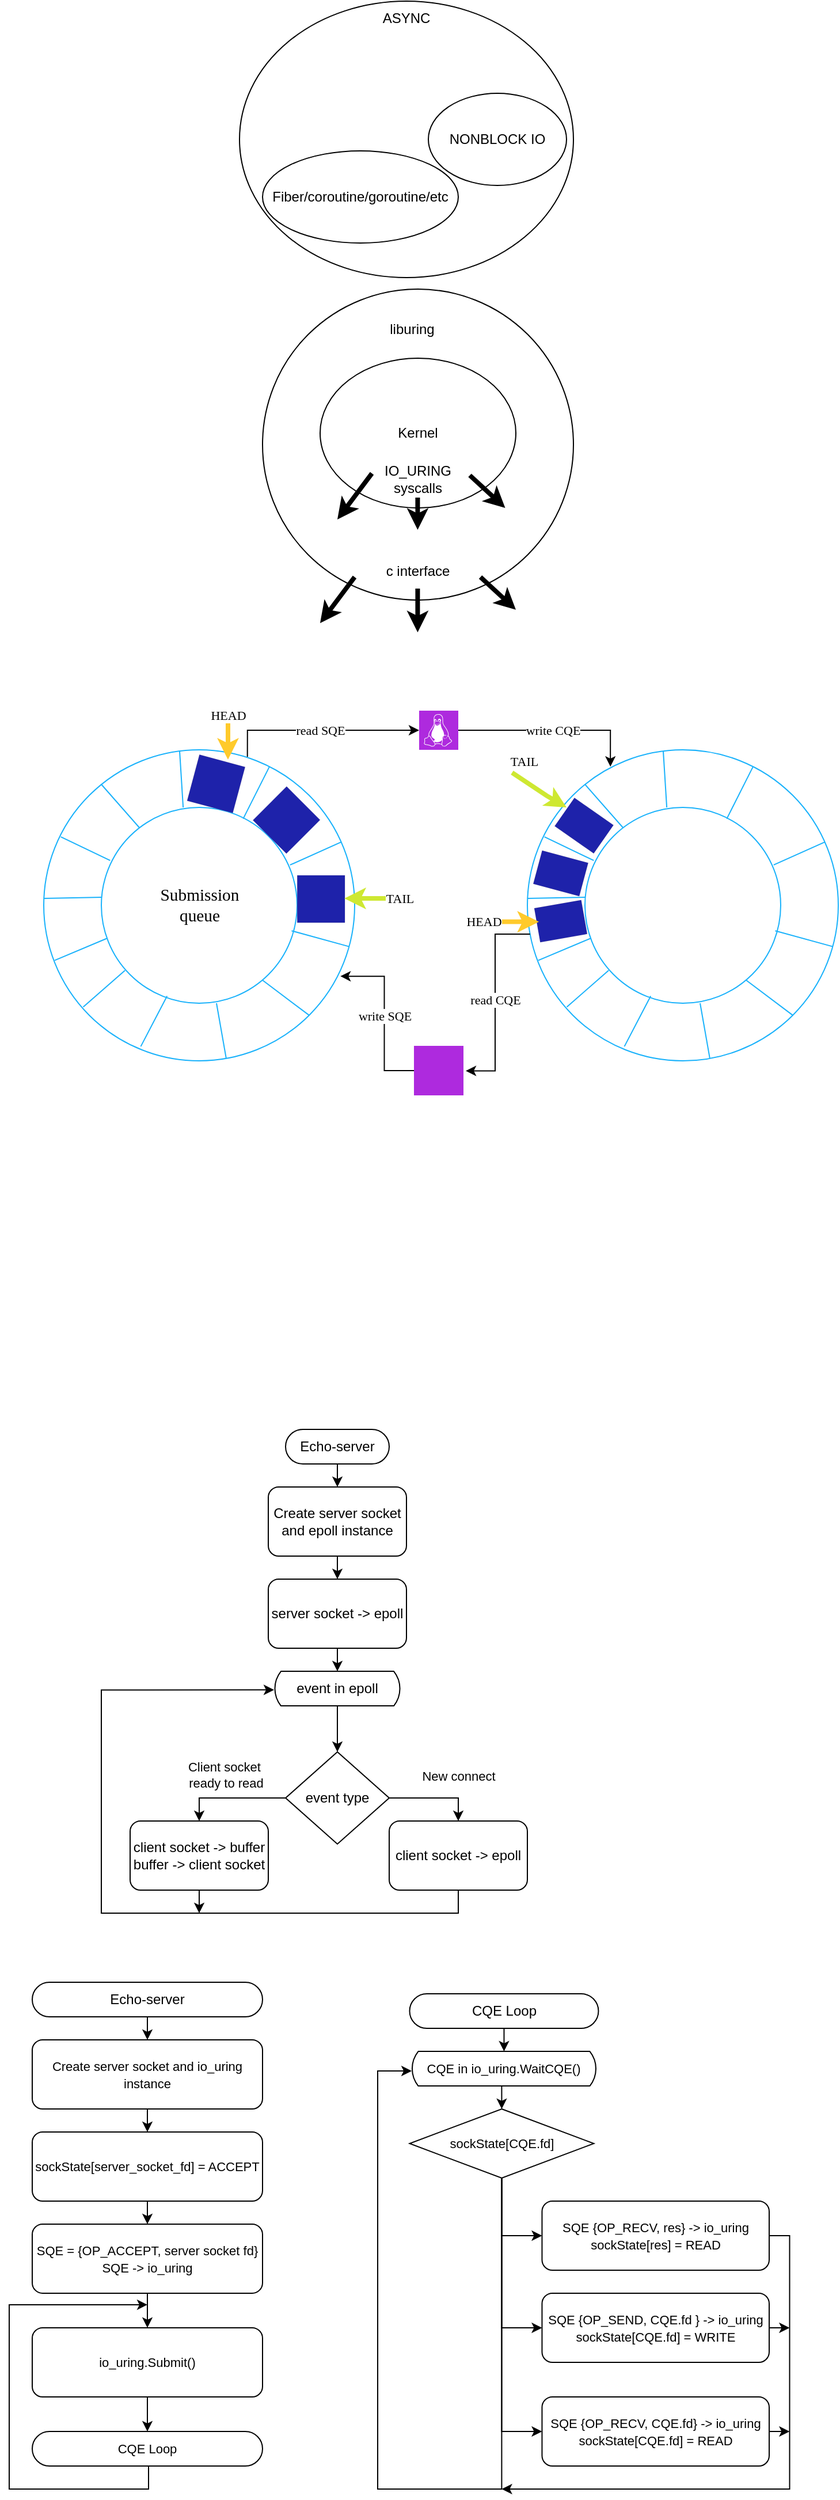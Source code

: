 <mxfile version="26.2.12">
  <diagram name="Страница — 1" id="5MnBxVW6T4bRZf9gdQo-">
    <mxGraphModel dx="939" dy="523" grid="1" gridSize="10" guides="1" tooltips="1" connect="1" arrows="1" fold="1" page="1" pageScale="1" pageWidth="827" pageHeight="1169" math="0" shadow="0">
      <root>
        <mxCell id="0" />
        <mxCell id="1" parent="0" />
        <mxCell id="4wjqR3OL42NYLJil27Jn-7" value="" style="ellipse;whiteSpace=wrap;html=1;aspect=fixed;" parent="1" vertex="1">
          <mxGeometry x="270" y="390" width="270" height="270" as="geometry" />
        </mxCell>
        <mxCell id="4wjqR3OL42NYLJil27Jn-1" value="" style="ellipse;whiteSpace=wrap;html=1;" parent="1" vertex="1">
          <mxGeometry x="250" y="140" width="290" height="240" as="geometry" />
        </mxCell>
        <mxCell id="4wjqR3OL42NYLJil27Jn-2" value="Fiber/coroutine/goroutine/etc" style="ellipse;whiteSpace=wrap;html=1;" parent="1" vertex="1">
          <mxGeometry x="270" y="270" width="170" height="80" as="geometry" />
        </mxCell>
        <mxCell id="4wjqR3OL42NYLJil27Jn-3" value="NONBLOCK IO" style="ellipse;whiteSpace=wrap;html=1;" parent="1" vertex="1">
          <mxGeometry x="414" y="220" width="120" height="80" as="geometry" />
        </mxCell>
        <mxCell id="4wjqR3OL42NYLJil27Jn-4" value="ASYNC" style="text;html=1;align=center;verticalAlign=middle;whiteSpace=wrap;rounded=0;" parent="1" vertex="1">
          <mxGeometry x="365" y="140" width="60" height="30" as="geometry" />
        </mxCell>
        <mxCell id="4wjqR3OL42NYLJil27Jn-5" value="Kernel" style="ellipse;whiteSpace=wrap;html=1;" parent="1" vertex="1">
          <mxGeometry x="320" y="450" width="170" height="130" as="geometry" />
        </mxCell>
        <mxCell id="4wjqR3OL42NYLJil27Jn-6" value="IO_URING syscalls" style="text;html=1;align=center;verticalAlign=middle;whiteSpace=wrap;rounded=0;" parent="1" vertex="1">
          <mxGeometry x="360" y="540" width="90" height="30" as="geometry" />
        </mxCell>
        <mxCell id="4wjqR3OL42NYLJil27Jn-8" value="liburing" style="text;html=1;align=center;verticalAlign=middle;whiteSpace=wrap;rounded=0;" parent="1" vertex="1">
          <mxGeometry x="370" y="410" width="60" height="30" as="geometry" />
        </mxCell>
        <mxCell id="4wjqR3OL42NYLJil27Jn-9" value="" style="endArrow=classic;html=1;rounded=0;strokeWidth=4;" parent="1" edge="1">
          <mxGeometry width="50" height="50" relative="1" as="geometry">
            <mxPoint x="450" y="551.68" as="sourcePoint" />
            <mxPoint x="480.75" y="580.0" as="targetPoint" />
          </mxGeometry>
        </mxCell>
        <mxCell id="4wjqR3OL42NYLJil27Jn-10" value="" style="endArrow=classic;html=1;rounded=0;strokeWidth=4;" parent="1" edge="1">
          <mxGeometry width="50" height="50" relative="1" as="geometry">
            <mxPoint x="404.71" y="571" as="sourcePoint" />
            <mxPoint x="404.71" y="599" as="targetPoint" />
          </mxGeometry>
        </mxCell>
        <mxCell id="4wjqR3OL42NYLJil27Jn-11" value="" style="endArrow=classic;html=1;rounded=0;strokeWidth=4;" parent="1" edge="1">
          <mxGeometry width="50" height="50" relative="1" as="geometry">
            <mxPoint x="365" y="550" as="sourcePoint" />
            <mxPoint x="335" y="590" as="targetPoint" />
          </mxGeometry>
        </mxCell>
        <mxCell id="4wjqR3OL42NYLJil27Jn-13" value="" style="endArrow=classic;html=1;rounded=0;strokeWidth=4;" parent="1" edge="1">
          <mxGeometry width="50" height="50" relative="1" as="geometry">
            <mxPoint x="404.71" y="650" as="sourcePoint" />
            <mxPoint x="404.71" y="688" as="targetPoint" />
          </mxGeometry>
        </mxCell>
        <mxCell id="4wjqR3OL42NYLJil27Jn-14" value="" style="endArrow=classic;html=1;rounded=0;strokeWidth=4;" parent="1" edge="1">
          <mxGeometry width="50" height="50" relative="1" as="geometry">
            <mxPoint x="459.25" y="640" as="sourcePoint" />
            <mxPoint x="490" y="668.32" as="targetPoint" />
          </mxGeometry>
        </mxCell>
        <mxCell id="4wjqR3OL42NYLJil27Jn-15" value="" style="endArrow=classic;html=1;rounded=0;strokeWidth=4;" parent="1" edge="1">
          <mxGeometry width="50" height="50" relative="1" as="geometry">
            <mxPoint x="350" y="640" as="sourcePoint" />
            <mxPoint x="320" y="680" as="targetPoint" />
          </mxGeometry>
        </mxCell>
        <mxCell id="4wjqR3OL42NYLJil27Jn-16" value="c interface" style="text;html=1;align=center;verticalAlign=middle;whiteSpace=wrap;rounded=0;" parent="1" vertex="1">
          <mxGeometry x="375" y="620" width="60" height="30" as="geometry" />
        </mxCell>
        <mxCell id="idXL19134oBA8lbDRlTb-53" value="read SQE" style="edgeStyle=orthogonalEdgeStyle;rounded=0;orthogonalLoop=1;jettySize=auto;html=1;exitX=0.655;exitY=0.023;exitDx=0;exitDy=0;exitPerimeter=0;fontFamily=Proxima Nova;" parent="1" source="idXL19134oBA8lbDRlTb-1" target="idXL19134oBA8lbDRlTb-46" edge="1">
          <mxGeometry x="0.001" relative="1" as="geometry">
            <Array as="points">
              <mxPoint x="257" y="773" />
            </Array>
            <mxPoint as="offset" />
          </mxGeometry>
        </mxCell>
        <mxCell id="idXL19134oBA8lbDRlTb-1" value="" style="ellipse;whiteSpace=wrap;html=1;aspect=fixed;strokeColor=#1AB2FB;" parent="1" vertex="1">
          <mxGeometry x="80" y="790" width="270" height="270" as="geometry" />
        </mxCell>
        <mxCell id="idXL19134oBA8lbDRlTb-2" value="" style="ellipse;whiteSpace=wrap;html=1;aspect=fixed;strokeColor=#1AB2FB;" parent="1" vertex="1">
          <mxGeometry x="130" y="840" width="170" height="170" as="geometry" />
        </mxCell>
        <mxCell id="idXL19134oBA8lbDRlTb-3" value="" style="endArrow=none;html=1;rounded=0;entryX=0.437;entryY=0.004;entryDx=0;entryDy=0;entryPerimeter=0;exitX=0.418;exitY=0;exitDx=0;exitDy=0;exitPerimeter=0;strokeColor=#1AB2FB;" parent="1" source="idXL19134oBA8lbDRlTb-2" target="idXL19134oBA8lbDRlTb-1" edge="1">
          <mxGeometry width="50" height="50" relative="1" as="geometry">
            <mxPoint x="150" y="800" as="sourcePoint" />
            <mxPoint x="200" y="750" as="targetPoint" />
          </mxGeometry>
        </mxCell>
        <mxCell id="idXL19134oBA8lbDRlTb-4" value="" style="endArrow=none;html=1;rounded=0;exitX=0.418;exitY=0;exitDx=0;exitDy=0;exitPerimeter=0;strokeColor=#1AB2FB;" parent="1" target="idXL19134oBA8lbDRlTb-1" edge="1">
          <mxGeometry width="50" height="50" relative="1" as="geometry">
            <mxPoint x="253.19" y="849.81" as="sourcePoint" />
            <mxPoint x="250.0" y="790.002" as="targetPoint" />
          </mxGeometry>
        </mxCell>
        <mxCell id="idXL19134oBA8lbDRlTb-5" value="" style="endArrow=none;html=1;rounded=0;exitX=0.964;exitY=0.294;exitDx=0;exitDy=0;exitPerimeter=0;strokeColor=#1AB2FB;" parent="1" source="idXL19134oBA8lbDRlTb-2" target="idXL19134oBA8lbDRlTb-1" edge="1">
          <mxGeometry width="50" height="50" relative="1" as="geometry">
            <mxPoint x="297.19" y="894.81" as="sourcePoint" />
            <mxPoint x="320" y="850" as="targetPoint" />
          </mxGeometry>
        </mxCell>
        <mxCell id="idXL19134oBA8lbDRlTb-6" value="" style="endArrow=none;html=1;rounded=0;exitX=0.972;exitY=0.63;exitDx=0;exitDy=0;exitPerimeter=0;strokeColor=#1AB2FB;" parent="1" source="idXL19134oBA8lbDRlTb-2" target="idXL19134oBA8lbDRlTb-1" edge="1">
          <mxGeometry width="50" height="50" relative="1" as="geometry">
            <mxPoint x="300" y="950" as="sourcePoint" />
            <mxPoint x="344" y="930" as="targetPoint" />
          </mxGeometry>
        </mxCell>
        <mxCell id="idXL19134oBA8lbDRlTb-7" value="" style="endArrow=none;html=1;rounded=0;exitX=0.972;exitY=0.63;exitDx=0;exitDy=0;exitPerimeter=0;entryX=1;entryY=1;entryDx=0;entryDy=0;strokeColor=#1AB2FB;" parent="1" target="idXL19134oBA8lbDRlTb-1" edge="1">
          <mxGeometry width="50" height="50" relative="1" as="geometry">
            <mxPoint x="270" y="990" as="sourcePoint" />
            <mxPoint x="320" y="1004" as="targetPoint" />
          </mxGeometry>
        </mxCell>
        <mxCell id="idXL19134oBA8lbDRlTb-8" value="" style="endArrow=none;html=1;rounded=0;exitX=0.972;exitY=0.63;exitDx=0;exitDy=0;exitPerimeter=0;strokeColor=#1AB2FB;" parent="1" target="idXL19134oBA8lbDRlTb-1" edge="1">
          <mxGeometry width="50" height="50" relative="1" as="geometry">
            <mxPoint x="230" y="1010" as="sourcePoint" />
            <mxPoint x="270" y="1040" as="targetPoint" />
          </mxGeometry>
        </mxCell>
        <mxCell id="idXL19134oBA8lbDRlTb-9" value="" style="endArrow=none;html=1;rounded=0;exitX=0.336;exitY=0.963;exitDx=0;exitDy=0;exitPerimeter=0;entryX=0.312;entryY=0.954;entryDx=0;entryDy=0;entryPerimeter=0;strokeColor=#1AB2FB;" parent="1" source="idXL19134oBA8lbDRlTb-2" target="idXL19134oBA8lbDRlTb-1" edge="1">
          <mxGeometry width="50" height="50" relative="1" as="geometry">
            <mxPoint x="160" y="1010" as="sourcePoint" />
            <mxPoint x="168" y="1058" as="targetPoint" />
          </mxGeometry>
        </mxCell>
        <mxCell id="idXL19134oBA8lbDRlTb-10" value="" style="endArrow=none;html=1;rounded=0;exitX=0.121;exitY=0.832;exitDx=0;exitDy=0;exitPerimeter=0;entryX=0.127;entryY=0.827;entryDx=0;entryDy=0;entryPerimeter=0;strokeColor=#1AB2FB;" parent="1" source="idXL19134oBA8lbDRlTb-2" target="idXL19134oBA8lbDRlTb-1" edge="1">
          <mxGeometry width="50" height="50" relative="1" as="geometry">
            <mxPoint x="143" y="970" as="sourcePoint" />
            <mxPoint x="120" y="1014" as="targetPoint" />
          </mxGeometry>
        </mxCell>
        <mxCell id="idXL19134oBA8lbDRlTb-11" value="" style="endArrow=none;html=1;rounded=0;exitX=0.028;exitY=0.669;exitDx=0;exitDy=0;exitPerimeter=0;entryX=0.035;entryY=0.677;entryDx=0;entryDy=0;entryPerimeter=0;strokeColor=#1AB2FB;" parent="1" source="idXL19134oBA8lbDRlTb-2" target="idXL19134oBA8lbDRlTb-1" edge="1">
          <mxGeometry width="50" height="50" relative="1" as="geometry">
            <mxPoint x="130" y="950" as="sourcePoint" />
            <mxPoint x="93" y="982" as="targetPoint" />
          </mxGeometry>
        </mxCell>
        <mxCell id="idXL19134oBA8lbDRlTb-12" value="" style="endArrow=none;html=1;rounded=0;exitX=0.003;exitY=0.459;exitDx=0;exitDy=0;exitPerimeter=0;entryX=0.035;entryY=0.677;entryDx=0;entryDy=0;entryPerimeter=0;strokeColor=#1AB2FB;" parent="1" source="idXL19134oBA8lbDRlTb-2" edge="1">
          <mxGeometry width="50" height="50" relative="1" as="geometry">
            <mxPoint x="126" y="900" as="sourcePoint" />
            <mxPoint x="80" y="919" as="targetPoint" />
          </mxGeometry>
        </mxCell>
        <mxCell id="idXL19134oBA8lbDRlTb-13" value="" style="endArrow=none;html=1;rounded=0;exitX=0.045;exitY=0.271;exitDx=0;exitDy=0;exitPerimeter=0;entryX=0.055;entryY=0.28;entryDx=0;entryDy=0;entryPerimeter=0;strokeColor=#1AB2FB;" parent="1" source="idXL19134oBA8lbDRlTb-2" target="idXL19134oBA8lbDRlTb-1" edge="1">
          <mxGeometry width="50" height="50" relative="1" as="geometry">
            <mxPoint x="151" y="870" as="sourcePoint" />
            <mxPoint x="100" y="871" as="targetPoint" />
          </mxGeometry>
        </mxCell>
        <mxCell id="idXL19134oBA8lbDRlTb-14" value="" style="endArrow=none;html=1;rounded=0;exitX=0.194;exitY=0.103;exitDx=0;exitDy=0;exitPerimeter=0;entryX=0.055;entryY=0.28;entryDx=0;entryDy=0;entryPerimeter=0;strokeColor=#1AB2FB;" parent="1" source="idXL19134oBA8lbDRlTb-2" edge="1">
          <mxGeometry width="50" height="50" relative="1" as="geometry">
            <mxPoint x="173" y="840" as="sourcePoint" />
            <mxPoint x="130" y="820" as="targetPoint" />
          </mxGeometry>
        </mxCell>
        <mxCell id="idXL19134oBA8lbDRlTb-15" value="" style="ellipse;whiteSpace=wrap;html=1;aspect=fixed;strokeColor=#1AB2FB;" parent="1" vertex="1">
          <mxGeometry x="500" y="790" width="270" height="270" as="geometry" />
        </mxCell>
        <mxCell id="idXL19134oBA8lbDRlTb-16" value="" style="ellipse;whiteSpace=wrap;html=1;aspect=fixed;strokeColor=#1AB2FB;" parent="1" vertex="1">
          <mxGeometry x="550" y="840" width="170" height="170" as="geometry" />
        </mxCell>
        <mxCell id="idXL19134oBA8lbDRlTb-17" value="" style="endArrow=none;html=1;rounded=0;entryX=0.437;entryY=0.004;entryDx=0;entryDy=0;entryPerimeter=0;exitX=0.418;exitY=0;exitDx=0;exitDy=0;exitPerimeter=0;strokeColor=#1AB2FB;" parent="1" source="idXL19134oBA8lbDRlTb-16" target="idXL19134oBA8lbDRlTb-15" edge="1">
          <mxGeometry width="50" height="50" relative="1" as="geometry">
            <mxPoint x="570" y="800" as="sourcePoint" />
            <mxPoint x="620" y="750" as="targetPoint" />
          </mxGeometry>
        </mxCell>
        <mxCell id="idXL19134oBA8lbDRlTb-18" value="" style="endArrow=none;html=1;rounded=0;exitX=0.418;exitY=0;exitDx=0;exitDy=0;exitPerimeter=0;strokeColor=#1AB2FB;" parent="1" target="idXL19134oBA8lbDRlTb-15" edge="1">
          <mxGeometry width="50" height="50" relative="1" as="geometry">
            <mxPoint x="673.19" y="849.81" as="sourcePoint" />
            <mxPoint x="670.0" y="790.002" as="targetPoint" />
          </mxGeometry>
        </mxCell>
        <mxCell id="idXL19134oBA8lbDRlTb-19" value="" style="endArrow=none;html=1;rounded=0;exitX=0.964;exitY=0.294;exitDx=0;exitDy=0;exitPerimeter=0;strokeColor=#1AB2FB;" parent="1" source="idXL19134oBA8lbDRlTb-16" target="idXL19134oBA8lbDRlTb-15" edge="1">
          <mxGeometry width="50" height="50" relative="1" as="geometry">
            <mxPoint x="717.19" y="894.81" as="sourcePoint" />
            <mxPoint x="740" y="850" as="targetPoint" />
          </mxGeometry>
        </mxCell>
        <mxCell id="idXL19134oBA8lbDRlTb-20" value="" style="endArrow=none;html=1;rounded=0;exitX=0.972;exitY=0.63;exitDx=0;exitDy=0;exitPerimeter=0;strokeColor=#1AB2FB;" parent="1" source="idXL19134oBA8lbDRlTb-16" target="idXL19134oBA8lbDRlTb-15" edge="1">
          <mxGeometry width="50" height="50" relative="1" as="geometry">
            <mxPoint x="720" y="950" as="sourcePoint" />
            <mxPoint x="764" y="930" as="targetPoint" />
          </mxGeometry>
        </mxCell>
        <mxCell id="idXL19134oBA8lbDRlTb-21" value="" style="endArrow=none;html=1;rounded=0;exitX=0.972;exitY=0.63;exitDx=0;exitDy=0;exitPerimeter=0;entryX=1;entryY=1;entryDx=0;entryDy=0;strokeColor=#1AB2FB;" parent="1" target="idXL19134oBA8lbDRlTb-15" edge="1">
          <mxGeometry width="50" height="50" relative="1" as="geometry">
            <mxPoint x="690" y="990" as="sourcePoint" />
            <mxPoint x="740" y="1004" as="targetPoint" />
          </mxGeometry>
        </mxCell>
        <mxCell id="idXL19134oBA8lbDRlTb-22" value="" style="endArrow=none;html=1;rounded=0;exitX=0.972;exitY=0.63;exitDx=0;exitDy=0;exitPerimeter=0;strokeColor=#1AB2FB;" parent="1" target="idXL19134oBA8lbDRlTb-15" edge="1">
          <mxGeometry width="50" height="50" relative="1" as="geometry">
            <mxPoint x="650" y="1010" as="sourcePoint" />
            <mxPoint x="690" y="1040" as="targetPoint" />
          </mxGeometry>
        </mxCell>
        <mxCell id="idXL19134oBA8lbDRlTb-23" value="" style="endArrow=none;html=1;rounded=0;exitX=0.336;exitY=0.963;exitDx=0;exitDy=0;exitPerimeter=0;entryX=0.312;entryY=0.954;entryDx=0;entryDy=0;entryPerimeter=0;strokeColor=#1AB2FB;" parent="1" source="idXL19134oBA8lbDRlTb-16" target="idXL19134oBA8lbDRlTb-15" edge="1">
          <mxGeometry width="50" height="50" relative="1" as="geometry">
            <mxPoint x="580" y="1010" as="sourcePoint" />
            <mxPoint x="588" y="1058" as="targetPoint" />
          </mxGeometry>
        </mxCell>
        <mxCell id="idXL19134oBA8lbDRlTb-24" value="" style="endArrow=none;html=1;rounded=0;exitX=0.121;exitY=0.832;exitDx=0;exitDy=0;exitPerimeter=0;entryX=0.127;entryY=0.827;entryDx=0;entryDy=0;entryPerimeter=0;strokeColor=#1AB2FB;" parent="1" source="idXL19134oBA8lbDRlTb-16" target="idXL19134oBA8lbDRlTb-15" edge="1">
          <mxGeometry width="50" height="50" relative="1" as="geometry">
            <mxPoint x="563" y="970" as="sourcePoint" />
            <mxPoint x="540" y="1014" as="targetPoint" />
          </mxGeometry>
        </mxCell>
        <mxCell id="idXL19134oBA8lbDRlTb-25" value="" style="endArrow=none;html=1;rounded=0;exitX=0.028;exitY=0.669;exitDx=0;exitDy=0;exitPerimeter=0;entryX=0.035;entryY=0.677;entryDx=0;entryDy=0;entryPerimeter=0;strokeColor=#1AB2FB;" parent="1" source="idXL19134oBA8lbDRlTb-16" target="idXL19134oBA8lbDRlTb-15" edge="1">
          <mxGeometry width="50" height="50" relative="1" as="geometry">
            <mxPoint x="550" y="950" as="sourcePoint" />
            <mxPoint x="513" y="982" as="targetPoint" />
          </mxGeometry>
        </mxCell>
        <mxCell id="idXL19134oBA8lbDRlTb-26" value="" style="endArrow=none;html=1;rounded=0;exitX=0.003;exitY=0.459;exitDx=0;exitDy=0;exitPerimeter=0;entryX=0.035;entryY=0.677;entryDx=0;entryDy=0;entryPerimeter=0;strokeColor=#1AB2FB;" parent="1" source="idXL19134oBA8lbDRlTb-16" edge="1">
          <mxGeometry width="50" height="50" relative="1" as="geometry">
            <mxPoint x="546" y="900" as="sourcePoint" />
            <mxPoint x="500" y="919" as="targetPoint" />
          </mxGeometry>
        </mxCell>
        <mxCell id="idXL19134oBA8lbDRlTb-27" value="" style="endArrow=none;html=1;rounded=0;exitX=0.045;exitY=0.271;exitDx=0;exitDy=0;exitPerimeter=0;entryX=0.055;entryY=0.28;entryDx=0;entryDy=0;entryPerimeter=0;strokeColor=#1AB2FB;" parent="1" source="idXL19134oBA8lbDRlTb-16" target="idXL19134oBA8lbDRlTb-15" edge="1">
          <mxGeometry width="50" height="50" relative="1" as="geometry">
            <mxPoint x="571" y="870" as="sourcePoint" />
            <mxPoint x="520" y="871" as="targetPoint" />
          </mxGeometry>
        </mxCell>
        <mxCell id="idXL19134oBA8lbDRlTb-28" value="" style="endArrow=none;html=1;rounded=0;exitX=0.194;exitY=0.103;exitDx=0;exitDy=0;exitPerimeter=0;entryX=0.055;entryY=0.28;entryDx=0;entryDy=0;entryPerimeter=0;strokeColor=#1AB2FB;" parent="1" source="idXL19134oBA8lbDRlTb-16" edge="1">
          <mxGeometry width="50" height="50" relative="1" as="geometry">
            <mxPoint x="593" y="840" as="sourcePoint" />
            <mxPoint x="550" y="820" as="targetPoint" />
          </mxGeometry>
        </mxCell>
        <mxCell id="idXL19134oBA8lbDRlTb-29" value="&lt;span id=&quot;docs-internal-guid-4ea8853c-7fff-0321-4c74-c444f08223ec&quot;&gt;&lt;span style=&quot;font-size: 11pt; background-color: transparent; font-variant-numeric: normal; font-variant-east-asian: normal; font-variant-alternates: normal; font-variant-position: normal; vertical-align: baseline; white-space-collapse: preserve;&quot;&gt;&lt;font face=&quot;Proxima Nova&quot;&gt;Submission queue&lt;/font&gt;&lt;/span&gt;&lt;/span&gt;" style="text;html=1;align=center;verticalAlign=middle;whiteSpace=wrap;rounded=0;fontFamily=Proxima Nova;" parent="1" vertex="1">
          <mxGeometry x="177.5" y="910" width="75" height="30" as="geometry" />
        </mxCell>
        <mxCell id="idXL19134oBA8lbDRlTb-39" value="" style="rounded=0;whiteSpace=wrap;html=1;fillColor=#1E22AA;rotation=15;strokeColor=#d6b656;strokeWidth=0;" parent="1" vertex="1">
          <mxGeometry x="208.88" y="798.54" width="41.12" height="41.46" as="geometry" />
        </mxCell>
        <mxCell id="idXL19134oBA8lbDRlTb-40" value="" style="rounded=0;whiteSpace=wrap;html=1;fillColor=#1E22AA;rotation=45;strokeColor=#d6b656;strokeWidth=0;" parent="1" vertex="1">
          <mxGeometry x="270" y="830" width="41.12" height="41.46" as="geometry" />
        </mxCell>
        <mxCell id="idXL19134oBA8lbDRlTb-41" value="" style="rounded=0;whiteSpace=wrap;html=1;fillColor=#1E22AA;rotation=90;strokeColor=#d6b656;strokeWidth=0;" parent="1" vertex="1">
          <mxGeometry x="300" y="898.54" width="41.12" height="41.46" as="geometry" />
        </mxCell>
        <mxCell id="idXL19134oBA8lbDRlTb-44" value="HEAD" style="endArrow=classic;html=1;rounded=0;strokeColor=#FFCA2B;strokeWidth=4;fontFamily=Proxima Nova;" parent="1" edge="1">
          <mxGeometry x="-0.927" width="50" height="50" relative="1" as="geometry">
            <mxPoint x="240" y="758.54" as="sourcePoint" />
            <mxPoint x="240" y="798.54" as="targetPoint" />
            <mxPoint as="offset" />
          </mxGeometry>
        </mxCell>
        <mxCell id="idXL19134oBA8lbDRlTb-45" value="TAIL" style="endArrow=classic;html=1;rounded=0;strokeColor=#CEE832;strokeWidth=4;fontFamily=Proxima Nova;" parent="1" edge="1">
          <mxGeometry x="-0.927" width="50" height="50" relative="1" as="geometry">
            <mxPoint x="391.12" y="918.98" as="sourcePoint" />
            <mxPoint x="341.12" y="918.98" as="targetPoint" />
            <mxPoint as="offset" />
          </mxGeometry>
        </mxCell>
        <mxCell id="idXL19134oBA8lbDRlTb-46" value="" style="sketch=0;pointerEvents=1;shadow=0;dashed=0;html=1;strokeColor=none;fillColor=#AE2ADE;labelPosition=center;verticalLabelPosition=bottom;verticalAlign=top;align=center;outlineConnect=0;shape=mxgraph.veeam2.linux;" parent="1" vertex="1">
          <mxGeometry x="406" y="756" width="34" height="34" as="geometry" />
        </mxCell>
        <mxCell id="idXL19134oBA8lbDRlTb-47" value="" style="points=[];aspect=fixed;html=1;align=center;shadow=0;dashed=0;fillColor=#AE2ADE;strokeColor=none;shape=mxgraph.alibaba_cloud.user;" parent="1" vertex="1">
          <mxGeometry x="401.5" y="1047" width="43" height="43" as="geometry" />
        </mxCell>
        <mxCell id="idXL19134oBA8lbDRlTb-48" value="" style="rounded=0;whiteSpace=wrap;html=1;fillColor=#1E22AA;rotation=80;strokeColor=#d6b656;strokeWidth=0;" parent="1" vertex="1">
          <mxGeometry x="513.71" y="917.75" width="30" height="41.46" as="geometry" />
        </mxCell>
        <mxCell id="idXL19134oBA8lbDRlTb-49" value="" style="rounded=0;whiteSpace=wrap;html=1;fillColor=#1E22AA;rotation=105;strokeColor=#d6b656;strokeWidth=0;" parent="1" vertex="1">
          <mxGeometry x="513.71" y="876.29" width="30" height="41.46" as="geometry" />
        </mxCell>
        <mxCell id="idXL19134oBA8lbDRlTb-50" value="" style="rounded=0;whiteSpace=wrap;html=1;fillColor=#1E22AA;rotation=125;strokeColor=#d6b656;strokeWidth=0;" parent="1" vertex="1">
          <mxGeometry x="534" y="834.83" width="30" height="41.46" as="geometry" />
        </mxCell>
        <mxCell id="idXL19134oBA8lbDRlTb-52" value="write CQE" style="edgeStyle=orthogonalEdgeStyle;rounded=0;orthogonalLoop=1;jettySize=auto;html=1;entryX=0.267;entryY=0.054;entryDx=0;entryDy=0;entryPerimeter=0;fontFamily=Proxima Nova;" parent="1" source="idXL19134oBA8lbDRlTb-46" target="idXL19134oBA8lbDRlTb-15" edge="1">
          <mxGeometry relative="1" as="geometry">
            <Array as="points">
              <mxPoint x="572" y="773" />
            </Array>
          </mxGeometry>
        </mxCell>
        <mxCell id="idXL19134oBA8lbDRlTb-54" value="read CQE" style="edgeStyle=orthogonalEdgeStyle;rounded=0;orthogonalLoop=1;jettySize=auto;html=1;entryX=1.047;entryY=0.505;entryDx=0;entryDy=0;entryPerimeter=0;fontFamily=Proxima Nova;" parent="1" source="idXL19134oBA8lbDRlTb-15" target="idXL19134oBA8lbDRlTb-47" edge="1">
          <mxGeometry relative="1" as="geometry">
            <Array as="points">
              <mxPoint x="472" y="950" />
              <mxPoint x="472" y="1069" />
            </Array>
          </mxGeometry>
        </mxCell>
        <mxCell id="idXL19134oBA8lbDRlTb-55" value="write SQE" style="edgeStyle=orthogonalEdgeStyle;rounded=0;orthogonalLoop=1;jettySize=auto;html=1;entryX=0.954;entryY=0.728;entryDx=0;entryDy=0;entryPerimeter=0;fontFamily=Proxima Nova;" parent="1" source="idXL19134oBA8lbDRlTb-47" target="idXL19134oBA8lbDRlTb-1" edge="1">
          <mxGeometry relative="1" as="geometry" />
        </mxCell>
        <mxCell id="idXL19134oBA8lbDRlTb-56" value="HEAD" style="endArrow=classic;html=1;rounded=0;strokeColor=#FFCA2B;strokeWidth=4;fontFamily=Proxima Nova;" parent="1" edge="1">
          <mxGeometry x="-0.927" width="50" height="50" relative="1" as="geometry">
            <mxPoint x="460" y="939.31" as="sourcePoint" />
            <mxPoint x="510" y="939.31" as="targetPoint" />
            <mxPoint as="offset" />
          </mxGeometry>
        </mxCell>
        <mxCell id="idXL19134oBA8lbDRlTb-57" value="TAIL" style="endArrow=classic;html=1;rounded=0;strokeColor=#CEE832;strokeWidth=4;entryX=0.101;entryY=0.223;entryDx=0;entryDy=0;entryPerimeter=0;fontFamily=Proxima Nova;" parent="1" edge="1">
          <mxGeometry x="-0.901" y="14" width="50" height="50" relative="1" as="geometry">
            <mxPoint x="486.73" y="809.79" as="sourcePoint" />
            <mxPoint x="534" y="840.0" as="targetPoint" />
            <mxPoint as="offset" />
            <Array as="points">
              <mxPoint x="516.73" y="829.79" />
            </Array>
          </mxGeometry>
        </mxCell>
        <mxCell id="U0DOwcSD0p0kCqrb6wji-14" style="edgeStyle=orthogonalEdgeStyle;rounded=0;orthogonalLoop=1;jettySize=auto;html=1;exitX=0.5;exitY=1;exitDx=0;exitDy=0;entryX=0.5;entryY=0;entryDx=0;entryDy=0;" edge="1" parent="1" source="U0DOwcSD0p0kCqrb6wji-1" target="U0DOwcSD0p0kCqrb6wji-3">
          <mxGeometry relative="1" as="geometry" />
        </mxCell>
        <mxCell id="U0DOwcSD0p0kCqrb6wji-1" value="Create server socket&lt;div&gt;and epoll instance&lt;/div&gt;" style="rounded=1;whiteSpace=wrap;html=1;" vertex="1" parent="1">
          <mxGeometry x="275" y="1430" width="120" height="60" as="geometry" />
        </mxCell>
        <mxCell id="U0DOwcSD0p0kCqrb6wji-15" style="edgeStyle=orthogonalEdgeStyle;rounded=0;orthogonalLoop=1;jettySize=auto;html=1;exitX=0.5;exitY=0.5;exitDx=0;exitDy=15;exitPerimeter=0;entryX=0.5;entryY=0;entryDx=0;entryDy=0;" edge="1" parent="1" source="U0DOwcSD0p0kCqrb6wji-2" target="U0DOwcSD0p0kCqrb6wji-1">
          <mxGeometry relative="1" as="geometry" />
        </mxCell>
        <mxCell id="U0DOwcSD0p0kCqrb6wji-2" value="Echo-server" style="html=1;dashed=0;whiteSpace=wrap;shape=mxgraph.dfd.start" vertex="1" parent="1">
          <mxGeometry x="290" y="1380" width="90" height="30" as="geometry" />
        </mxCell>
        <mxCell id="U0DOwcSD0p0kCqrb6wji-3" value="server socket -&amp;gt; epoll" style="rounded=1;whiteSpace=wrap;html=1;" vertex="1" parent="1">
          <mxGeometry x="275" y="1510" width="120" height="60" as="geometry" />
        </mxCell>
        <mxCell id="U0DOwcSD0p0kCqrb6wji-5" style="edgeStyle=orthogonalEdgeStyle;rounded=0;orthogonalLoop=1;jettySize=auto;html=1;entryX=0.5;entryY=0;entryDx=0;entryDy=0;exitX=0.5;exitY=1;exitDx=0;exitDy=0;exitPerimeter=0;" edge="1" parent="1" source="U0DOwcSD0p0kCqrb6wji-4" target="U0DOwcSD0p0kCqrb6wji-6">
          <mxGeometry relative="1" as="geometry">
            <mxPoint x="430" y="1680" as="targetPoint" />
            <Array as="points">
              <mxPoint x="335" y="1630" />
              <mxPoint x="335" y="1630" />
            </Array>
          </mxGeometry>
        </mxCell>
        <mxCell id="U0DOwcSD0p0kCqrb6wji-4" value="event in epoll" style="html=1;dashed=0;whiteSpace=wrap;shape=mxgraph.dfd.loop" vertex="1" parent="1">
          <mxGeometry x="280" y="1590" width="110" height="30" as="geometry" />
        </mxCell>
        <mxCell id="U0DOwcSD0p0kCqrb6wji-9" value="Client socket&amp;nbsp;&lt;div&gt;ready to read&lt;/div&gt;" style="edgeStyle=orthogonalEdgeStyle;rounded=0;orthogonalLoop=1;jettySize=auto;html=1;exitX=0;exitY=0.5;exitDx=0;exitDy=0;entryX=0.5;entryY=0;entryDx=0;entryDy=0;" edge="1" parent="1" source="U0DOwcSD0p0kCqrb6wji-6" target="U0DOwcSD0p0kCqrb6wji-8">
          <mxGeometry x="0.1" y="-20" relative="1" as="geometry">
            <mxPoint as="offset" />
          </mxGeometry>
        </mxCell>
        <mxCell id="U0DOwcSD0p0kCqrb6wji-10" value="New connect" style="edgeStyle=orthogonalEdgeStyle;rounded=0;orthogonalLoop=1;jettySize=auto;html=1;exitX=1;exitY=0.5;exitDx=0;exitDy=0;entryX=0.5;entryY=0;entryDx=0;entryDy=0;" edge="1" parent="1" source="U0DOwcSD0p0kCqrb6wji-6" target="U0DOwcSD0p0kCqrb6wji-7">
          <mxGeometry x="0.529" y="-20" relative="1" as="geometry">
            <mxPoint x="20" y="-20" as="offset" />
          </mxGeometry>
        </mxCell>
        <mxCell id="U0DOwcSD0p0kCqrb6wji-6" value="event type" style="rhombus;whiteSpace=wrap;html=1;" vertex="1" parent="1">
          <mxGeometry x="290" y="1660" width="90" height="80" as="geometry" />
        </mxCell>
        <mxCell id="U0DOwcSD0p0kCqrb6wji-7" value="client socket -&amp;gt; epoll" style="rounded=1;whiteSpace=wrap;html=1;" vertex="1" parent="1">
          <mxGeometry x="380" y="1720" width="120" height="60" as="geometry" />
        </mxCell>
        <mxCell id="U0DOwcSD0p0kCqrb6wji-12" style="edgeStyle=orthogonalEdgeStyle;rounded=0;orthogonalLoop=1;jettySize=auto;html=1;exitX=0.5;exitY=1;exitDx=0;exitDy=0;" edge="1" parent="1" source="U0DOwcSD0p0kCqrb6wji-8">
          <mxGeometry relative="1" as="geometry">
            <mxPoint x="215" y="1800" as="targetPoint" />
          </mxGeometry>
        </mxCell>
        <mxCell id="U0DOwcSD0p0kCqrb6wji-8" value="&lt;div&gt;client socket -&amp;gt; buffer&lt;/div&gt;&lt;div&gt;buffer -&amp;gt; client socket&lt;/div&gt;" style="rounded=1;whiteSpace=wrap;html=1;" vertex="1" parent="1">
          <mxGeometry x="155" y="1720" width="120" height="60" as="geometry" />
        </mxCell>
        <mxCell id="U0DOwcSD0p0kCqrb6wji-11" style="edgeStyle=orthogonalEdgeStyle;rounded=0;orthogonalLoop=1;jettySize=auto;html=1;exitX=0.5;exitY=1;exitDx=0;exitDy=0;entryX=0;entryY=0.539;entryDx=0;entryDy=0;entryPerimeter=0;" edge="1" parent="1" source="U0DOwcSD0p0kCqrb6wji-7" target="U0DOwcSD0p0kCqrb6wji-4">
          <mxGeometry relative="1" as="geometry">
            <Array as="points">
              <mxPoint x="440" y="1800" />
              <mxPoint x="130" y="1800" />
              <mxPoint x="130" y="1606" />
            </Array>
          </mxGeometry>
        </mxCell>
        <mxCell id="U0DOwcSD0p0kCqrb6wji-13" style="edgeStyle=orthogonalEdgeStyle;rounded=0;orthogonalLoop=1;jettySize=auto;html=1;exitX=0.5;exitY=1;exitDx=0;exitDy=0;entryX=0.5;entryY=0;entryDx=0;entryDy=0;entryPerimeter=0;" edge="1" parent="1" source="U0DOwcSD0p0kCqrb6wji-3" target="U0DOwcSD0p0kCqrb6wji-4">
          <mxGeometry relative="1" as="geometry" />
        </mxCell>
        <mxCell id="U0DOwcSD0p0kCqrb6wji-56" style="edgeStyle=orthogonalEdgeStyle;rounded=0;orthogonalLoop=1;jettySize=auto;html=1;exitX=0.5;exitY=0.5;exitDx=0;exitDy=15;exitPerimeter=0;entryX=0.5;entryY=0;entryDx=0;entryDy=0;" edge="1" parent="1" source="U0DOwcSD0p0kCqrb6wji-31" target="U0DOwcSD0p0kCqrb6wji-32">
          <mxGeometry relative="1" as="geometry" />
        </mxCell>
        <mxCell id="U0DOwcSD0p0kCqrb6wji-31" value="Echo-server" style="html=1;dashed=0;whiteSpace=wrap;shape=mxgraph.dfd.start" vertex="1" parent="1">
          <mxGeometry x="70" y="1860" width="200" height="30" as="geometry" />
        </mxCell>
        <mxCell id="U0DOwcSD0p0kCqrb6wji-57" style="edgeStyle=orthogonalEdgeStyle;rounded=0;orthogonalLoop=1;jettySize=auto;html=1;exitX=0.5;exitY=1;exitDx=0;exitDy=0;entryX=0.5;entryY=0;entryDx=0;entryDy=0;" edge="1" parent="1" source="U0DOwcSD0p0kCqrb6wji-32" target="U0DOwcSD0p0kCqrb6wji-58">
          <mxGeometry relative="1" as="geometry" />
        </mxCell>
        <mxCell id="U0DOwcSD0p0kCqrb6wji-32" value="&lt;font style=&quot;font-size: 11px;&quot;&gt;Create server socket and io_uring instance&lt;/font&gt;" style="rounded=1;whiteSpace=wrap;html=1;" vertex="1" parent="1">
          <mxGeometry x="70" y="1910" width="200" height="60" as="geometry" />
        </mxCell>
        <mxCell id="U0DOwcSD0p0kCqrb6wji-55" style="edgeStyle=orthogonalEdgeStyle;rounded=0;orthogonalLoop=1;jettySize=auto;html=1;exitX=0.5;exitY=1;exitDx=0;exitDy=0;entryX=0.5;entryY=0;entryDx=0;entryDy=0;" edge="1" parent="1" source="U0DOwcSD0p0kCqrb6wji-33" target="U0DOwcSD0p0kCqrb6wji-34">
          <mxGeometry relative="1" as="geometry" />
        </mxCell>
        <mxCell id="U0DOwcSD0p0kCqrb6wji-33" value="&lt;font style=&quot;font-size: 11px;&quot;&gt;SQE = {OP_ACCEPT, server socket fd}&lt;br&gt;&lt;/font&gt;&lt;div&gt;&lt;font style=&quot;font-size: 11px;&quot;&gt;&lt;span style=&quot;background-color: transparent; color: light-dark(rgb(0, 0, 0), rgb(255, 255, 255));&quot;&gt;SQE&lt;/span&gt;&amp;nbsp;-&amp;gt; io_uring&lt;/font&gt;&lt;/div&gt;" style="rounded=1;whiteSpace=wrap;html=1;" vertex="1" parent="1">
          <mxGeometry x="70" y="2069.97" width="200" height="60" as="geometry" />
        </mxCell>
        <mxCell id="U0DOwcSD0p0kCqrb6wji-52" style="edgeStyle=orthogonalEdgeStyle;rounded=0;orthogonalLoop=1;jettySize=auto;html=1;exitX=0.5;exitY=1;exitDx=0;exitDy=0;entryX=0.5;entryY=0;entryDx=0;entryDy=0;entryPerimeter=0;" edge="1" parent="1" source="U0DOwcSD0p0kCqrb6wji-34">
          <mxGeometry relative="1" as="geometry">
            <mxPoint x="170" y="2249.97" as="targetPoint" />
          </mxGeometry>
        </mxCell>
        <mxCell id="U0DOwcSD0p0kCqrb6wji-34" value="&lt;font style=&quot;font-size: 11px;&quot;&gt;io_uring.Submit()&lt;/font&gt;" style="rounded=1;whiteSpace=wrap;html=1;" vertex="1" parent="1">
          <mxGeometry x="70" y="2159.97" width="200" height="60" as="geometry" />
        </mxCell>
        <mxCell id="U0DOwcSD0p0kCqrb6wji-38" style="edgeStyle=orthogonalEdgeStyle;rounded=0;orthogonalLoop=1;jettySize=auto;html=1;exitX=0.5;exitY=1;exitDx=0;exitDy=0;exitPerimeter=0;entryX=0.5;entryY=0;entryDx=0;entryDy=0;" edge="1" parent="1" source="U0DOwcSD0p0kCqrb6wji-35">
          <mxGeometry relative="1" as="geometry">
            <mxPoint x="477.73" y="1970" as="targetPoint" />
          </mxGeometry>
        </mxCell>
        <mxCell id="U0DOwcSD0p0kCqrb6wji-35" value="&lt;font style=&quot;font-size: 11px;&quot;&gt;CQE in io_uring.WaitCQE()&lt;/font&gt;" style="html=1;dashed=0;whiteSpace=wrap;shape=mxgraph.dfd.loop" vertex="1" parent="1">
          <mxGeometry x="399.23" y="1920" width="161" height="30" as="geometry" />
        </mxCell>
        <mxCell id="U0DOwcSD0p0kCqrb6wji-43" style="edgeStyle=orthogonalEdgeStyle;rounded=0;orthogonalLoop=1;jettySize=auto;html=1;exitX=0.5;exitY=1;exitDx=0;exitDy=0;entryX=0;entryY=0.5;entryDx=0;entryDy=0;" edge="1" parent="1" source="U0DOwcSD0p0kCqrb6wji-39" target="U0DOwcSD0p0kCqrb6wji-42">
          <mxGeometry relative="1" as="geometry" />
        </mxCell>
        <mxCell id="U0DOwcSD0p0kCqrb6wji-44" style="edgeStyle=orthogonalEdgeStyle;rounded=0;orthogonalLoop=1;jettySize=auto;html=1;exitX=0.5;exitY=1;exitDx=0;exitDy=0;entryX=0;entryY=0.5;entryDx=0;entryDy=0;" edge="1" parent="1" source="U0DOwcSD0p0kCqrb6wji-39" target="U0DOwcSD0p0kCqrb6wji-40">
          <mxGeometry relative="1" as="geometry" />
        </mxCell>
        <mxCell id="U0DOwcSD0p0kCqrb6wji-45" style="edgeStyle=orthogonalEdgeStyle;rounded=0;orthogonalLoop=1;jettySize=auto;html=1;exitX=0.5;exitY=1;exitDx=0;exitDy=0;entryX=0;entryY=0.5;entryDx=0;entryDy=0;" edge="1" parent="1" source="U0DOwcSD0p0kCqrb6wji-39" target="U0DOwcSD0p0kCqrb6wji-41">
          <mxGeometry relative="1" as="geometry" />
        </mxCell>
        <mxCell id="U0DOwcSD0p0kCqrb6wji-39" value="&lt;font style=&quot;font-size: 11px;&quot;&gt;sockState[CQE.fd]&lt;/font&gt;" style="rhombus;whiteSpace=wrap;html=1;" vertex="1" parent="1">
          <mxGeometry x="397.73" y="1970" width="160" height="60" as="geometry" />
        </mxCell>
        <mxCell id="U0DOwcSD0p0kCqrb6wji-48" style="edgeStyle=orthogonalEdgeStyle;rounded=0;orthogonalLoop=1;jettySize=auto;html=1;exitX=1;exitY=0.5;exitDx=0;exitDy=0;" edge="1" parent="1" source="U0DOwcSD0p0kCqrb6wji-40">
          <mxGeometry relative="1" as="geometry">
            <mxPoint x="477.73" y="2300" as="targetPoint" />
            <Array as="points">
              <mxPoint x="727.73" y="2080" />
              <mxPoint x="727.73" y="2300" />
            </Array>
          </mxGeometry>
        </mxCell>
        <mxCell id="U0DOwcSD0p0kCqrb6wji-40" value="&lt;div&gt;&lt;font style=&quot;font-size: 11px;&quot;&gt;SQE {OP_RECV, res} -&amp;gt; io_uring&lt;/font&gt;&lt;/div&gt;&lt;div&gt;&lt;font style=&quot;font-size: 11px;&quot;&gt;sockState[res] = READ&lt;/font&gt;&lt;/div&gt;" style="rounded=1;whiteSpace=wrap;html=1;" vertex="1" parent="1">
          <mxGeometry x="512.73" y="2050" width="197.27" height="60" as="geometry" />
        </mxCell>
        <mxCell id="U0DOwcSD0p0kCqrb6wji-49" style="edgeStyle=orthogonalEdgeStyle;rounded=0;orthogonalLoop=1;jettySize=auto;html=1;exitX=1;exitY=0.5;exitDx=0;exitDy=0;" edge="1" parent="1" source="U0DOwcSD0p0kCqrb6wji-41">
          <mxGeometry relative="1" as="geometry">
            <mxPoint x="727.73" y="2160.333" as="targetPoint" />
          </mxGeometry>
        </mxCell>
        <mxCell id="U0DOwcSD0p0kCqrb6wji-41" value="&lt;div&gt;&lt;div&gt;&lt;font style=&quot;font-size: 11px;&quot;&gt;SQE {OP_SEND, CQE.fd } -&amp;gt; io_uring&lt;/font&gt;&lt;/div&gt;&lt;/div&gt;&lt;div&gt;&lt;div&gt;&lt;font style=&quot;font-size: 11px;&quot;&gt;sockState[CQE.fd] = WRITE&lt;/font&gt;&lt;/div&gt;&lt;/div&gt;" style="rounded=1;whiteSpace=wrap;html=1;" vertex="1" parent="1">
          <mxGeometry x="512.73" y="2130" width="197.27" height="60" as="geometry" />
        </mxCell>
        <mxCell id="U0DOwcSD0p0kCqrb6wji-50" style="edgeStyle=orthogonalEdgeStyle;rounded=0;orthogonalLoop=1;jettySize=auto;html=1;exitX=1;exitY=0.5;exitDx=0;exitDy=0;" edge="1" parent="1" source="U0DOwcSD0p0kCqrb6wji-42">
          <mxGeometry relative="1" as="geometry">
            <mxPoint x="727.73" y="2250.333" as="targetPoint" />
          </mxGeometry>
        </mxCell>
        <mxCell id="U0DOwcSD0p0kCqrb6wji-42" value="&lt;div&gt;&lt;div&gt;&lt;font style=&quot;font-size: 11px;&quot;&gt;SQE {OP_RECV, CQE.fd} -&amp;gt; io_uring&lt;/font&gt;&lt;/div&gt;&lt;div&gt;&lt;font style=&quot;font-size: 11px;&quot;&gt;sockState[CQE.fd] = READ&lt;/font&gt;&lt;/div&gt;&lt;/div&gt;" style="rounded=1;whiteSpace=wrap;html=1;" vertex="1" parent="1">
          <mxGeometry x="512.73" y="2220" width="197.27" height="60" as="geometry" />
        </mxCell>
        <mxCell id="U0DOwcSD0p0kCqrb6wji-47" style="edgeStyle=orthogonalEdgeStyle;rounded=0;orthogonalLoop=1;jettySize=auto;html=1;exitX=0.5;exitY=1;exitDx=0;exitDy=0;entryX=0.002;entryY=0.567;entryDx=0;entryDy=0;entryPerimeter=0;" edge="1" parent="1" source="U0DOwcSD0p0kCqrb6wji-39" target="U0DOwcSD0p0kCqrb6wji-35">
          <mxGeometry relative="1" as="geometry">
            <Array as="points">
              <mxPoint x="478" y="2300" />
              <mxPoint x="370" y="2300" />
              <mxPoint x="370" y="1937" />
            </Array>
          </mxGeometry>
        </mxCell>
        <mxCell id="U0DOwcSD0p0kCqrb6wji-54" style="edgeStyle=orthogonalEdgeStyle;rounded=0;orthogonalLoop=1;jettySize=auto;html=1;exitX=0.5;exitY=1;exitDx=0;exitDy=0;exitPerimeter=0;" edge="1" parent="1">
          <mxGeometry relative="1" as="geometry">
            <mxPoint x="170" y="2139.97" as="targetPoint" />
            <mxPoint x="170" y="2279.97" as="sourcePoint" />
            <Array as="points">
              <mxPoint x="171" y="2299.97" />
              <mxPoint x="50" y="2299.97" />
              <mxPoint x="50" y="2139.97" />
            </Array>
          </mxGeometry>
        </mxCell>
        <mxCell id="U0DOwcSD0p0kCqrb6wji-60" style="edgeStyle=orthogonalEdgeStyle;rounded=0;orthogonalLoop=1;jettySize=auto;html=1;exitX=0.5;exitY=1;exitDx=0;exitDy=0;entryX=0.5;entryY=0;entryDx=0;entryDy=0;" edge="1" parent="1" source="U0DOwcSD0p0kCqrb6wji-58" target="U0DOwcSD0p0kCqrb6wji-33">
          <mxGeometry relative="1" as="geometry" />
        </mxCell>
        <mxCell id="U0DOwcSD0p0kCqrb6wji-58" value="&lt;font style=&quot;font-size: 11px;&quot;&gt;sockState[server_socket_fd] = ACCEPT&lt;/font&gt;" style="rounded=1;whiteSpace=wrap;html=1;" vertex="1" parent="1">
          <mxGeometry x="70" y="1990" width="200" height="60" as="geometry" />
        </mxCell>
        <mxCell id="U0DOwcSD0p0kCqrb6wji-61" value="&lt;font style=&quot;font-size: 11px;&quot;&gt;CQE Loop&lt;/font&gt;" style="html=1;dashed=0;whiteSpace=wrap;shape=mxgraph.dfd.start" vertex="1" parent="1">
          <mxGeometry x="70" y="2250" width="200" height="30" as="geometry" />
        </mxCell>
        <mxCell id="U0DOwcSD0p0kCqrb6wji-62" value="CQE Loop" style="html=1;dashed=0;whiteSpace=wrap;shape=mxgraph.dfd.start" vertex="1" parent="1">
          <mxGeometry x="397.73" y="1870" width="164" height="30" as="geometry" />
        </mxCell>
        <mxCell id="U0DOwcSD0p0kCqrb6wji-63" style="edgeStyle=orthogonalEdgeStyle;rounded=0;orthogonalLoop=1;jettySize=auto;html=1;exitX=0.5;exitY=0.5;exitDx=0;exitDy=15;exitPerimeter=0;entryX=0.5;entryY=0;entryDx=0;entryDy=0;entryPerimeter=0;" edge="1" parent="1" source="U0DOwcSD0p0kCqrb6wji-62" target="U0DOwcSD0p0kCqrb6wji-35">
          <mxGeometry relative="1" as="geometry" />
        </mxCell>
      </root>
    </mxGraphModel>
  </diagram>
</mxfile>
